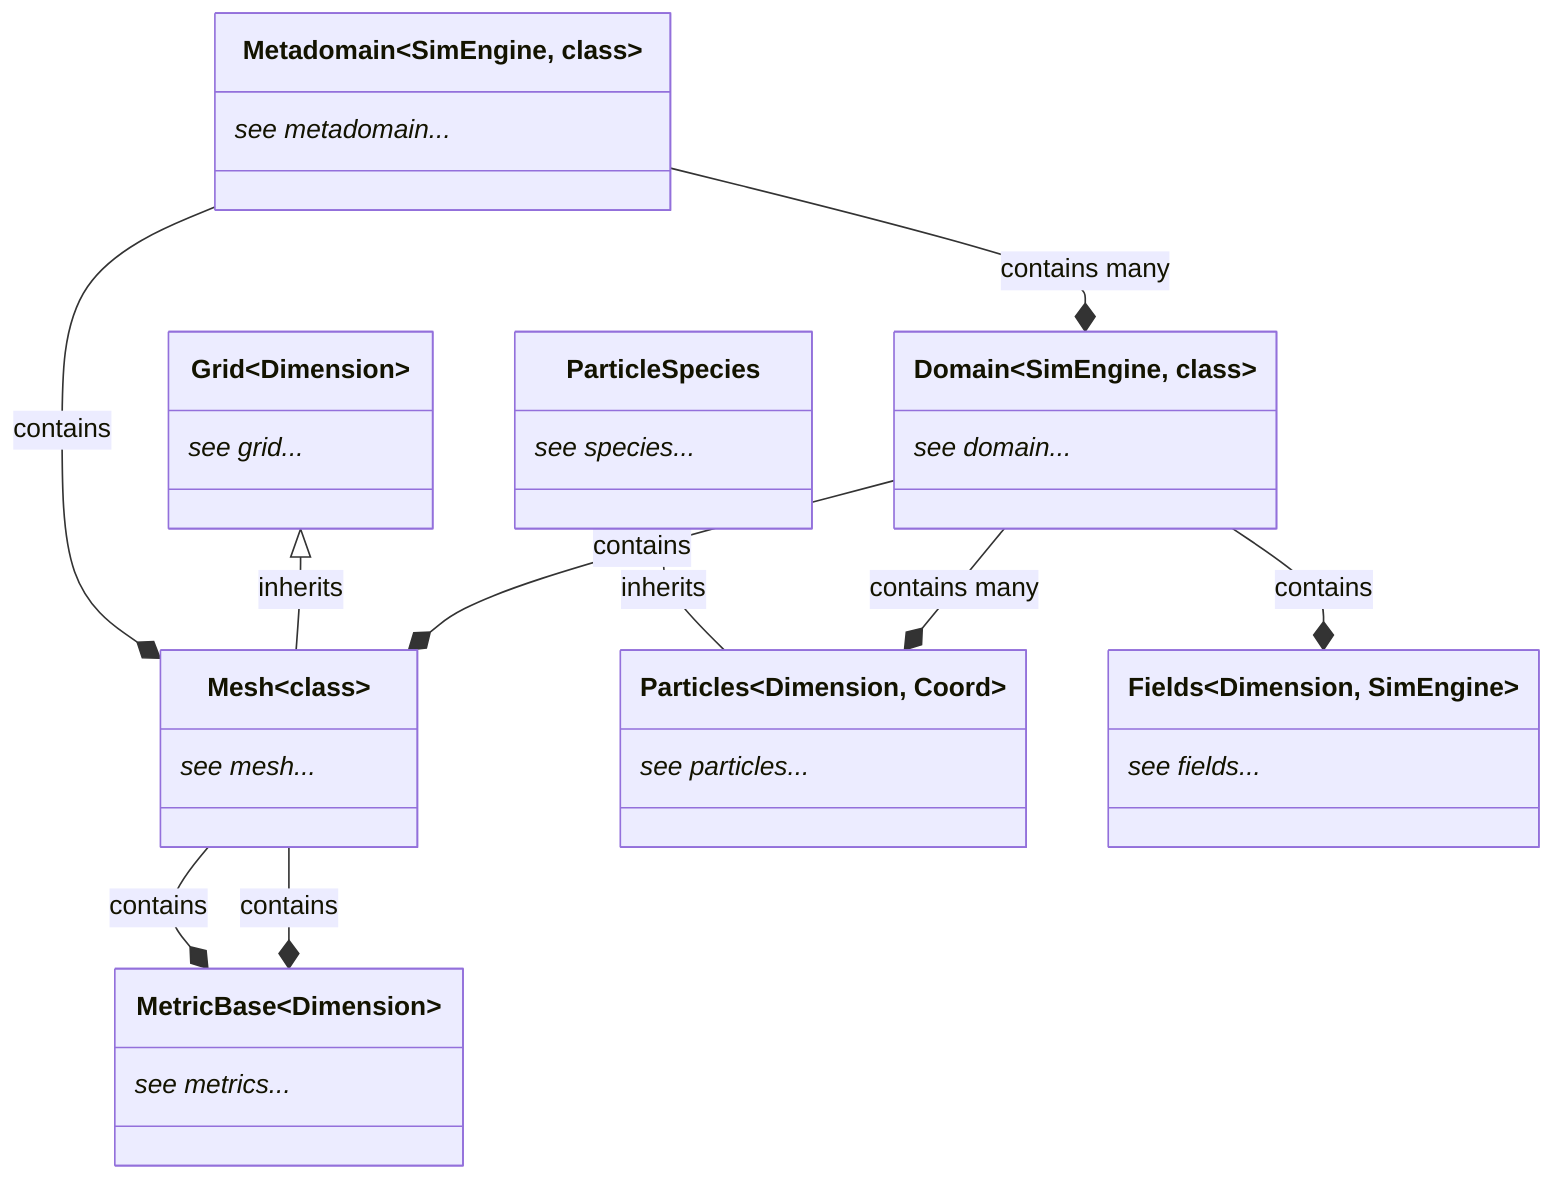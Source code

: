 classDiagram
  direction TB
  class Metadomain~SimEngine, class~ {
    see metadomain...*
  }
  class Domain~SimEngine, class~ {
    see domain...*
  }
  class Mesh~class~ {
    see mesh...*
  }
  class Grid~Dimension~ {
    see grid...*
  }
  class MetricBase~Dimension~ {
    see metrics...*
  }
  class ParticleSpecies {
    see species...*
  }
  class Particles~Dimension, Coord~ {
    see particles...*
  }
  class Fields~Dimension, SimEngine~ {
    see fields...*
  }

  Domain --* Mesh : contains
  Grid <|-- Mesh : inherits
  Mesh --* MetricBase : contains
  Metadomain --* Domain : contains many
  Metadomain --* Mesh : contains
  Domain --* Fields : contains
  Domain --* Particles : contains many
  ParticleSpecies <|-- Particles : inherits
  Mesh --* MetricBase : contains
